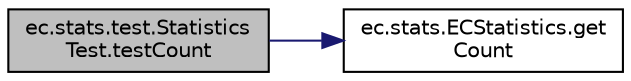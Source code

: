 digraph "ec.stats.test.StatisticsTest.testCount"
{
  edge [fontname="Helvetica",fontsize="10",labelfontname="Helvetica",labelfontsize="10"];
  node [fontname="Helvetica",fontsize="10",shape=record];
  rankdir="LR";
  Node27 [label="ec.stats.test.Statistics\lTest.testCount",height=0.2,width=0.4,color="black", fillcolor="grey75", style="filled", fontcolor="black"];
  Node27 -> Node28 [color="midnightblue",fontsize="10",style="solid",fontname="Helvetica"];
  Node28 [label="ec.stats.ECStatistics.get\lCount",height=0.2,width=0.4,color="black", fillcolor="white", style="filled",URL="$classec_1_1stats_1_1_e_c_statistics.html#a2dd48a948c6790d2343bb6ad5a8fbdec",tooltip="Getter for the count property. "];
}

